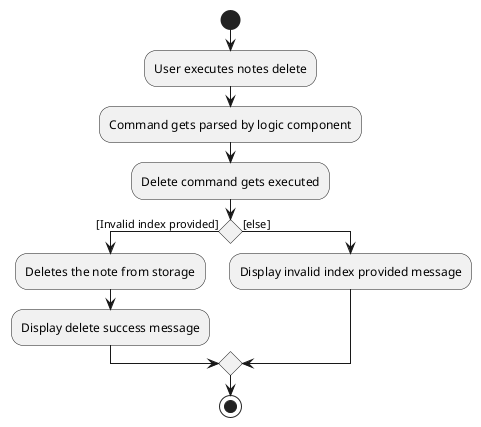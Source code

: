 @startuml
start
:User executes notes delete;
:Command gets parsed by logic component;
:Delete command gets executed;


'Since the beta syntax does not support placing the condition outside the
'diamond we place it as the true branch instead.

if () then ([Invalid index provided])
    :Deletes the note from storage;
    :Display delete success message;

else ([else])
        :Display invalid index provided message;

endif
stop
@enduml
